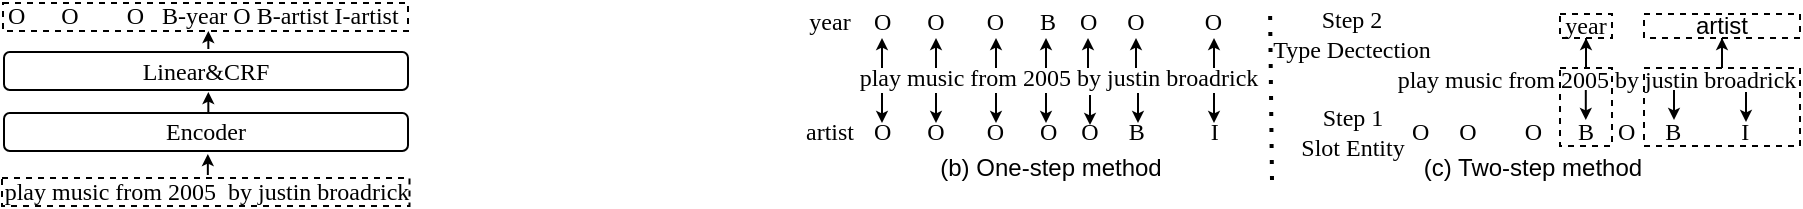 <mxfile version="24.7.13">
  <diagram name="第 1 页" id="Xgn7JFJzemk7u9-qeJvL">
    <mxGraphModel dx="501" dy="238" grid="0" gridSize="10" guides="1" tooltips="1" connect="1" arrows="1" fold="1" page="1" pageScale="1" pageWidth="1169" pageHeight="827" math="0" shadow="0">
      <root>
        <mxCell id="0" />
        <mxCell id="1" parent="0" />
        <mxCell id="NQQZQObjNg2_o2cvGMOL-75" value="" style="rounded=0;whiteSpace=wrap;html=1;dashed=1;movable=1;resizable=1;rotatable=1;deletable=1;editable=1;locked=0;connectable=1;" vertex="1" parent="1">
          <mxGeometry x="204.5" y="520.5" width="202.5" height="14" as="geometry" />
        </mxCell>
        <mxCell id="NQQZQObjNg2_o2cvGMOL-72" value="" style="rounded=0;whiteSpace=wrap;html=1;dashed=1;movable=1;resizable=1;rotatable=1;deletable=1;editable=1;locked=0;connectable=1;" vertex="1" parent="1">
          <mxGeometry x="204" y="608" width="203.75" height="14" as="geometry" />
        </mxCell>
        <mxCell id="NQQZQObjNg2_o2cvGMOL-53" value="" style="edgeStyle=orthogonalEdgeStyle;rounded=0;orthogonalLoop=1;jettySize=auto;html=1;endSize=3;startSize=3;" edge="1" parent="1" source="NQQZQObjNg2_o2cvGMOL-46" target="NQQZQObjNg2_o2cvGMOL-52">
          <mxGeometry relative="1" as="geometry" />
        </mxCell>
        <mxCell id="NQQZQObjNg2_o2cvGMOL-46" value="" style="rounded=0;whiteSpace=wrap;html=1;dashed=1;movable=1;resizable=1;rotatable=1;deletable=1;editable=1;locked=0;connectable=1;" vertex="1" parent="1">
          <mxGeometry x="1025" y="553" width="78" height="39" as="geometry" />
        </mxCell>
        <mxCell id="NQQZQObjNg2_o2cvGMOL-51" value="" style="edgeStyle=orthogonalEdgeStyle;rounded=0;orthogonalLoop=1;jettySize=auto;html=1;endSize=3;startSize=3;" edge="1" parent="1" source="NQQZQObjNg2_o2cvGMOL-45" target="NQQZQObjNg2_o2cvGMOL-50">
          <mxGeometry relative="1" as="geometry" />
        </mxCell>
        <mxCell id="NQQZQObjNg2_o2cvGMOL-45" value="" style="rounded=0;whiteSpace=wrap;html=1;dashed=1;movable=1;resizable=1;rotatable=1;deletable=1;editable=1;locked=0;connectable=1;" vertex="1" parent="1">
          <mxGeometry x="983" y="553" width="26" height="39" as="geometry" />
        </mxCell>
        <mxCell id="NQQZQObjNg2_o2cvGMOL-2" value="&lt;font face=&quot;Times New Roman&quot;&gt;Encoder&lt;/font&gt;" style="rounded=1;whiteSpace=wrap;html=1;" vertex="1" parent="1">
          <mxGeometry x="205" y="575.5" width="202" height="19" as="geometry" />
        </mxCell>
        <mxCell id="NQQZQObjNg2_o2cvGMOL-20" value="&lt;font face=&quot;Times New Roman&quot;&gt;play music from 2005&amp;nbsp; by justin broadrick&lt;/font&gt;" style="text;html=1;align=center;verticalAlign=middle;whiteSpace=wrap;rounded=0;movable=1;resizable=1;rotatable=1;deletable=1;editable=1;locked=0;connectable=1;" vertex="1" parent="1">
          <mxGeometry x="203.68" y="607" width="204.63" height="15" as="geometry" />
        </mxCell>
        <mxCell id="NQQZQObjNg2_o2cvGMOL-22" value="(b) One-step method" style="text;html=1;align=center;verticalAlign=middle;whiteSpace=wrap;rounded=0;" vertex="1" parent="1">
          <mxGeometry x="666" y="597" width="125" height="12" as="geometry" />
        </mxCell>
        <mxCell id="NQQZQObjNg2_o2cvGMOL-27" value="&lt;font face=&quot;Times New Roman&quot;&gt;O&amp;nbsp; &amp;nbsp; &amp;nbsp; O&amp;nbsp; &amp;nbsp; &amp;nbsp; &amp;nbsp; O&amp;nbsp; &amp;nbsp;B-year O B-artist I-artist&amp;nbsp;&lt;/font&gt;" style="text;html=1;align=left;verticalAlign=middle;whiteSpace=wrap;rounded=0;" vertex="1" parent="1">
          <mxGeometry x="204.5" y="521.5" width="201.5" height="10" as="geometry" />
        </mxCell>
        <mxCell id="NQQZQObjNg2_o2cvGMOL-28" value="&lt;font face=&quot;Times New Roman&quot;&gt;play music from 2005 by justin broadrick&lt;/font&gt;" style="text;html=1;align=center;verticalAlign=middle;whiteSpace=wrap;rounded=0;movable=0;resizable=0;rotatable=0;deletable=0;editable=0;locked=1;connectable=0;" vertex="1" parent="1">
          <mxGeometry x="631" y="549.5" width="203" height="16" as="geometry" />
        </mxCell>
        <mxCell id="NQQZQObjNg2_o2cvGMOL-30" value="(c) Two-step method" style="text;html=1;align=center;verticalAlign=middle;whiteSpace=wrap;rounded=0;" vertex="1" parent="1">
          <mxGeometry x="907" y="597" width="125" height="12" as="geometry" />
        </mxCell>
        <mxCell id="NQQZQObjNg2_o2cvGMOL-32" value="&lt;font face=&quot;Times New Roman&quot;&gt;O&amp;nbsp; &amp;nbsp; &amp;nbsp; O&amp;nbsp; &amp;nbsp; &amp;nbsp; &amp;nbsp;O&amp;nbsp; &amp;nbsp; &amp;nbsp; B&amp;nbsp; &amp;nbsp; O&amp;nbsp; &amp;nbsp; &amp;nbsp;O&amp;nbsp; &amp;nbsp; &amp;nbsp; &amp;nbsp; &amp;nbsp; O&amp;nbsp;&lt;/font&gt;" style="text;html=1;align=left;verticalAlign=middle;whiteSpace=wrap;rounded=0;" vertex="1" parent="1">
          <mxGeometry x="638" y="522" width="200" height="16" as="geometry" />
        </mxCell>
        <mxCell id="NQQZQObjNg2_o2cvGMOL-33" value="&lt;font face=&quot;Times New Roman&quot;&gt;O&amp;nbsp; &amp;nbsp; &amp;nbsp; O&amp;nbsp; &amp;nbsp; &amp;nbsp; &amp;nbsp;O&amp;nbsp; &amp;nbsp; &amp;nbsp; O&amp;nbsp; &amp;nbsp; O&amp;nbsp; &amp;nbsp; &amp;nbsp;B&amp;nbsp; &amp;nbsp; &amp;nbsp; &amp;nbsp; &amp;nbsp; &amp;nbsp;I&amp;nbsp;&lt;/font&gt;" style="text;html=1;align=left;verticalAlign=middle;whiteSpace=wrap;rounded=0;movable=0;resizable=0;rotatable=0;deletable=0;editable=0;locked=1;connectable=0;" vertex="1" parent="1">
          <mxGeometry x="638" y="579" width="192" height="12" as="geometry" />
        </mxCell>
        <mxCell id="NQQZQObjNg2_o2cvGMOL-36" value="&lt;font face=&quot;Times New Roman&quot;&gt;year&lt;/font&gt;" style="text;html=1;align=center;verticalAlign=middle;whiteSpace=wrap;rounded=0;" vertex="1" parent="1">
          <mxGeometry x="600" y="525" width="36" height="10" as="geometry" />
        </mxCell>
        <mxCell id="NQQZQObjNg2_o2cvGMOL-37" value="&lt;font face=&quot;Times New Roman&quot;&gt;artist&lt;/font&gt;" style="text;html=1;align=center;verticalAlign=middle;whiteSpace=wrap;rounded=0;" vertex="1" parent="1">
          <mxGeometry x="600" y="580" width="36" height="10" as="geometry" />
        </mxCell>
        <mxCell id="NQQZQObjNg2_o2cvGMOL-42" value="" style="endArrow=none;dashed=1;html=1;dashPattern=1 3;strokeWidth=2;rounded=0;" edge="1" parent="1">
          <mxGeometry width="50" height="50" relative="1" as="geometry">
            <mxPoint x="839" y="609" as="sourcePoint" />
            <mxPoint x="838" y="521" as="targetPoint" />
          </mxGeometry>
        </mxCell>
        <mxCell id="NQQZQObjNg2_o2cvGMOL-43" value="&lt;font face=&quot;Times New Roman&quot;&gt;play music from 2005 by justin broadrick&lt;/font&gt;" style="text;html=1;align=center;verticalAlign=middle;whiteSpace=wrap;rounded=0;movable=0;resizable=0;rotatable=0;deletable=0;editable=0;locked=1;connectable=0;" vertex="1" parent="1">
          <mxGeometry x="900" y="550.5" width="203" height="16" as="geometry" />
        </mxCell>
        <mxCell id="NQQZQObjNg2_o2cvGMOL-44" value="&lt;font face=&quot;Times New Roman&quot;&gt;O&amp;nbsp; &amp;nbsp; &amp;nbsp;O&amp;nbsp; &amp;nbsp; &amp;nbsp; &amp;nbsp; O&amp;nbsp; &amp;nbsp; &amp;nbsp; B&amp;nbsp; &amp;nbsp; O&amp;nbsp; &amp;nbsp; &amp;nbsp;B&amp;nbsp; &amp;nbsp; &amp;nbsp; &amp;nbsp; &amp;nbsp; I&amp;nbsp;&lt;/font&gt;" style="text;html=1;align=left;verticalAlign=middle;whiteSpace=wrap;rounded=0;movable=1;resizable=1;rotatable=1;deletable=1;editable=1;locked=0;connectable=1;" vertex="1" parent="1">
          <mxGeometry x="907" y="579" width="192" height="12" as="geometry" />
        </mxCell>
        <mxCell id="NQQZQObjNg2_o2cvGMOL-48" value="&lt;font face=&quot;Times New Roman&quot;&gt;Step 1&lt;br&gt;Slot Entity&lt;/font&gt;" style="text;html=1;align=center;verticalAlign=middle;whiteSpace=wrap;rounded=0;" vertex="1" parent="1">
          <mxGeometry x="850.5" y="574" width="57" height="22" as="geometry" />
        </mxCell>
        <mxCell id="NQQZQObjNg2_o2cvGMOL-49" value="&lt;font face=&quot;Times New Roman&quot;&gt;Step 2&lt;br&gt;Type Dectection&lt;/font&gt;" style="text;html=1;align=center;verticalAlign=middle;whiteSpace=wrap;rounded=0;" vertex="1" parent="1">
          <mxGeometry x="838" y="525" width="82" height="22" as="geometry" />
        </mxCell>
        <mxCell id="NQQZQObjNg2_o2cvGMOL-50" value="&lt;font face=&quot;Times New Roman&quot;&gt;year&lt;/font&gt;" style="rounded=0;whiteSpace=wrap;html=1;dashed=1;movable=1;resizable=1;rotatable=1;deletable=1;editable=1;locked=0;connectable=1;" vertex="1" parent="1">
          <mxGeometry x="983" y="526" width="26" height="12" as="geometry" />
        </mxCell>
        <mxCell id="NQQZQObjNg2_o2cvGMOL-52" value="artist" style="rounded=0;whiteSpace=wrap;html=1;dashed=1;movable=1;resizable=1;rotatable=1;deletable=1;editable=1;locked=0;connectable=1;" vertex="1" parent="1">
          <mxGeometry x="1025" y="526" width="78" height="12" as="geometry" />
        </mxCell>
        <mxCell id="NQQZQObjNg2_o2cvGMOL-54" value="" style="edgeStyle=orthogonalEdgeStyle;rounded=0;orthogonalLoop=1;jettySize=auto;html=1;endSize=3;" edge="1" parent="1">
          <mxGeometry relative="1" as="geometry">
            <mxPoint x="644" y="553" as="sourcePoint" />
            <mxPoint x="644" y="538" as="targetPoint" />
          </mxGeometry>
        </mxCell>
        <mxCell id="NQQZQObjNg2_o2cvGMOL-55" value="" style="edgeStyle=orthogonalEdgeStyle;rounded=0;orthogonalLoop=1;jettySize=auto;html=1;endSize=3;" edge="1" parent="1">
          <mxGeometry relative="1" as="geometry">
            <mxPoint x="671" y="553" as="sourcePoint" />
            <mxPoint x="671" y="538" as="targetPoint" />
          </mxGeometry>
        </mxCell>
        <mxCell id="NQQZQObjNg2_o2cvGMOL-56" value="" style="edgeStyle=orthogonalEdgeStyle;rounded=0;orthogonalLoop=1;jettySize=auto;html=1;endSize=3;" edge="1" parent="1">
          <mxGeometry relative="1" as="geometry">
            <mxPoint x="701" y="553" as="sourcePoint" />
            <mxPoint x="701" y="538" as="targetPoint" />
          </mxGeometry>
        </mxCell>
        <mxCell id="NQQZQObjNg2_o2cvGMOL-57" value="" style="edgeStyle=orthogonalEdgeStyle;rounded=0;orthogonalLoop=1;jettySize=auto;html=1;endSize=3;" edge="1" parent="1">
          <mxGeometry relative="1" as="geometry">
            <mxPoint x="726" y="553" as="sourcePoint" />
            <mxPoint x="726" y="538" as="targetPoint" />
          </mxGeometry>
        </mxCell>
        <mxCell id="NQQZQObjNg2_o2cvGMOL-58" value="" style="edgeStyle=orthogonalEdgeStyle;rounded=0;orthogonalLoop=1;jettySize=auto;html=1;endSize=3;" edge="1" parent="1">
          <mxGeometry relative="1" as="geometry">
            <mxPoint x="747" y="553" as="sourcePoint" />
            <mxPoint x="747" y="538" as="targetPoint" />
          </mxGeometry>
        </mxCell>
        <mxCell id="NQQZQObjNg2_o2cvGMOL-59" value="" style="edgeStyle=orthogonalEdgeStyle;rounded=0;orthogonalLoop=1;jettySize=auto;html=1;endSize=3;" edge="1" parent="1">
          <mxGeometry relative="1" as="geometry">
            <mxPoint x="771" y="553" as="sourcePoint" />
            <mxPoint x="771" y="538" as="targetPoint" />
          </mxGeometry>
        </mxCell>
        <mxCell id="NQQZQObjNg2_o2cvGMOL-60" value="" style="edgeStyle=orthogonalEdgeStyle;rounded=0;orthogonalLoop=1;jettySize=auto;html=1;endSize=3;" edge="1" parent="1">
          <mxGeometry relative="1" as="geometry">
            <mxPoint x="810" y="553" as="sourcePoint" />
            <mxPoint x="810" y="538" as="targetPoint" />
          </mxGeometry>
        </mxCell>
        <mxCell id="NQQZQObjNg2_o2cvGMOL-61" value="" style="edgeStyle=orthogonalEdgeStyle;rounded=0;orthogonalLoop=1;jettySize=auto;html=1;startArrow=classic;startFill=1;endArrow=none;endFill=0;endSize=6;startSize=3;" edge="1" parent="1">
          <mxGeometry relative="1" as="geometry">
            <mxPoint x="810" y="580.5" as="sourcePoint" />
            <mxPoint x="810" y="565.5" as="targetPoint" />
          </mxGeometry>
        </mxCell>
        <mxCell id="NQQZQObjNg2_o2cvGMOL-62" value="" style="edgeStyle=orthogonalEdgeStyle;rounded=0;orthogonalLoop=1;jettySize=auto;html=1;startArrow=classic;startFill=1;endArrow=none;endFill=0;endSize=6;startSize=3;" edge="1" parent="1">
          <mxGeometry relative="1" as="geometry">
            <mxPoint x="772" y="580.5" as="sourcePoint" />
            <mxPoint x="772" y="565.5" as="targetPoint" />
          </mxGeometry>
        </mxCell>
        <mxCell id="NQQZQObjNg2_o2cvGMOL-63" value="" style="edgeStyle=orthogonalEdgeStyle;rounded=0;orthogonalLoop=1;jettySize=auto;html=1;startArrow=classic;startFill=1;endArrow=none;endFill=0;endSize=3;startSize=3;" edge="1" parent="1">
          <mxGeometry relative="1" as="geometry">
            <mxPoint x="748" y="581.5" as="sourcePoint" />
            <mxPoint x="748" y="566.5" as="targetPoint" />
          </mxGeometry>
        </mxCell>
        <mxCell id="NQQZQObjNg2_o2cvGMOL-64" value="" style="edgeStyle=orthogonalEdgeStyle;rounded=0;orthogonalLoop=1;jettySize=auto;html=1;startArrow=classic;startFill=1;endArrow=none;endFill=0;endSize=6;startSize=3;" edge="1" parent="1">
          <mxGeometry relative="1" as="geometry">
            <mxPoint x="726" y="580.5" as="sourcePoint" />
            <mxPoint x="726" y="565.5" as="targetPoint" />
          </mxGeometry>
        </mxCell>
        <mxCell id="NQQZQObjNg2_o2cvGMOL-65" value="" style="edgeStyle=orthogonalEdgeStyle;rounded=0;orthogonalLoop=1;jettySize=auto;html=1;startArrow=classic;startFill=1;endArrow=none;endFill=0;endSize=6;startSize=3;" edge="1" parent="1">
          <mxGeometry relative="1" as="geometry">
            <mxPoint x="701" y="580.5" as="sourcePoint" />
            <mxPoint x="701" y="565.5" as="targetPoint" />
          </mxGeometry>
        </mxCell>
        <mxCell id="NQQZQObjNg2_o2cvGMOL-66" value="" style="edgeStyle=orthogonalEdgeStyle;rounded=0;orthogonalLoop=1;jettySize=auto;html=1;startArrow=classic;startFill=1;endArrow=none;endFill=0;endSize=6;startSize=3;" edge="1" parent="1">
          <mxGeometry relative="1" as="geometry">
            <mxPoint x="671" y="580.5" as="sourcePoint" />
            <mxPoint x="671" y="565.5" as="targetPoint" />
          </mxGeometry>
        </mxCell>
        <mxCell id="NQQZQObjNg2_o2cvGMOL-67" value="" style="edgeStyle=orthogonalEdgeStyle;rounded=0;orthogonalLoop=1;jettySize=auto;html=1;startArrow=classic;startFill=1;endArrow=none;endFill=0;endSize=6;startSize=3;" edge="1" parent="1">
          <mxGeometry relative="1" as="geometry">
            <mxPoint x="644" y="580.5" as="sourcePoint" />
            <mxPoint x="644" y="565.5" as="targetPoint" />
          </mxGeometry>
        </mxCell>
        <mxCell id="NQQZQObjNg2_o2cvGMOL-68" value="" style="edgeStyle=orthogonalEdgeStyle;rounded=0;orthogonalLoop=1;jettySize=auto;html=1;startArrow=classic;startFill=1;endArrow=none;endFill=0;endSize=3;startSize=3;" edge="1" parent="1">
          <mxGeometry relative="1" as="geometry">
            <mxPoint x="995.9" y="579" as="sourcePoint" />
            <mxPoint x="995.9" y="564" as="targetPoint" />
          </mxGeometry>
        </mxCell>
        <mxCell id="NQQZQObjNg2_o2cvGMOL-70" value="" style="edgeStyle=orthogonalEdgeStyle;rounded=0;orthogonalLoop=1;jettySize=auto;html=1;startArrow=classic;startFill=1;endArrow=none;endFill=0;endSize=3;startSize=3;" edge="1" parent="1">
          <mxGeometry relative="1" as="geometry">
            <mxPoint x="1040" y="579" as="sourcePoint" />
            <mxPoint x="1040" y="564" as="targetPoint" />
            <Array as="points">
              <mxPoint x="1040.1" y="572" />
              <mxPoint x="1040.1" y="572" />
            </Array>
          </mxGeometry>
        </mxCell>
        <mxCell id="NQQZQObjNg2_o2cvGMOL-71" value="" style="edgeStyle=orthogonalEdgeStyle;rounded=0;orthogonalLoop=1;jettySize=auto;html=1;startArrow=classic;startFill=1;endArrow=none;endFill=0;endSize=3;startSize=3;" edge="1" parent="1">
          <mxGeometry relative="1" as="geometry">
            <mxPoint x="1076" y="580" as="sourcePoint" />
            <mxPoint x="1076" y="565" as="targetPoint" />
            <Array as="points">
              <mxPoint x="1076.1" y="573" />
              <mxPoint x="1076.1" y="573" />
            </Array>
          </mxGeometry>
        </mxCell>
        <mxCell id="NQQZQObjNg2_o2cvGMOL-78" value="" style="edgeStyle=orthogonalEdgeStyle;rounded=0;orthogonalLoop=1;jettySize=auto;html=1;endSize=3;jumpSize=4;" edge="1" parent="1">
          <mxGeometry relative="1" as="geometry">
            <mxPoint x="306.92" y="606.5" as="sourcePoint" />
            <mxPoint x="306.92" y="596" as="targetPoint" />
          </mxGeometry>
        </mxCell>
        <mxCell id="NQQZQObjNg2_o2cvGMOL-79" value="" style="edgeStyle=orthogonalEdgeStyle;rounded=0;orthogonalLoop=1;jettySize=auto;html=1;endSize=3;jumpSize=4;" edge="1" parent="1">
          <mxGeometry relative="1" as="geometry">
            <mxPoint x="307.17" y="543.5" as="sourcePoint" />
            <mxPoint x="307.17" y="534.5" as="targetPoint" />
          </mxGeometry>
        </mxCell>
        <mxCell id="NQQZQObjNg2_o2cvGMOL-81" value="&lt;font face=&quot;Times New Roman&quot;&gt;Linear&amp;amp;CRF&lt;/font&gt;" style="rounded=1;whiteSpace=wrap;html=1;" vertex="1" parent="1">
          <mxGeometry x="205" y="545" width="202" height="19" as="geometry" />
        </mxCell>
        <mxCell id="NQQZQObjNg2_o2cvGMOL-82" value="" style="edgeStyle=orthogonalEdgeStyle;rounded=0;orthogonalLoop=1;jettySize=auto;html=1;endSize=3;jumpSize=4;" edge="1" parent="1">
          <mxGeometry relative="1" as="geometry">
            <mxPoint x="307.17" y="575.5" as="sourcePoint" />
            <mxPoint x="307.17" y="565" as="targetPoint" />
          </mxGeometry>
        </mxCell>
      </root>
    </mxGraphModel>
  </diagram>
</mxfile>
